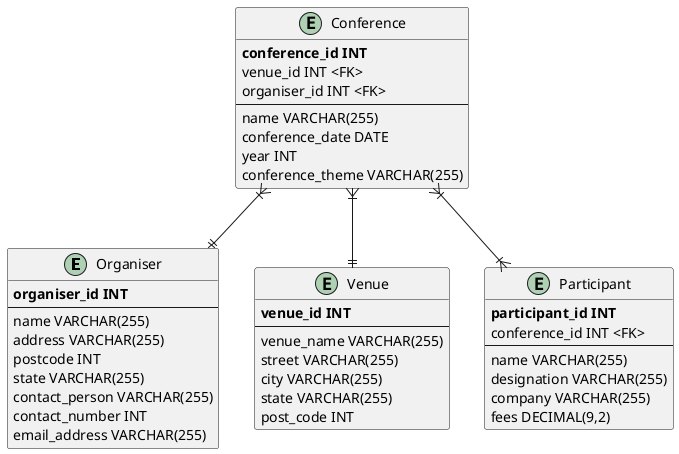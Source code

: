 @startuml

entity Organiser {
  **organiser_id INT**
  ---
  name VARCHAR(255)
  address VARCHAR(255)
  postcode INT
  state VARCHAR(255)
  contact_person VARCHAR(255)
  contact_number INT
  email_address VARCHAR(255)
}

entity Conference {
  **conference_id INT**
  venue_id INT <FK>
  organiser_id INT <FK>
  ---
  name VARCHAR(255)
  conference_date DATE
  year INT
  conference_theme VARCHAR(255)
}

entity Venue {
  **venue_id INT**
  ---
  venue_name VARCHAR(255)
  street VARCHAR(255)
  city VARCHAR(255)
  state VARCHAR(255)
  post_code INT
}

entity Participant {
  **participant_id INT**
  conference_id INT <FK>
  ---
  name VARCHAR(255)
  designation VARCHAR(255)
  company VARCHAR(255)
  fees DECIMAL(9,2)
}

Conference }|--|| Venue
Conference }|--|{ Participant
Conference }|--|| Organiser

@enduml
